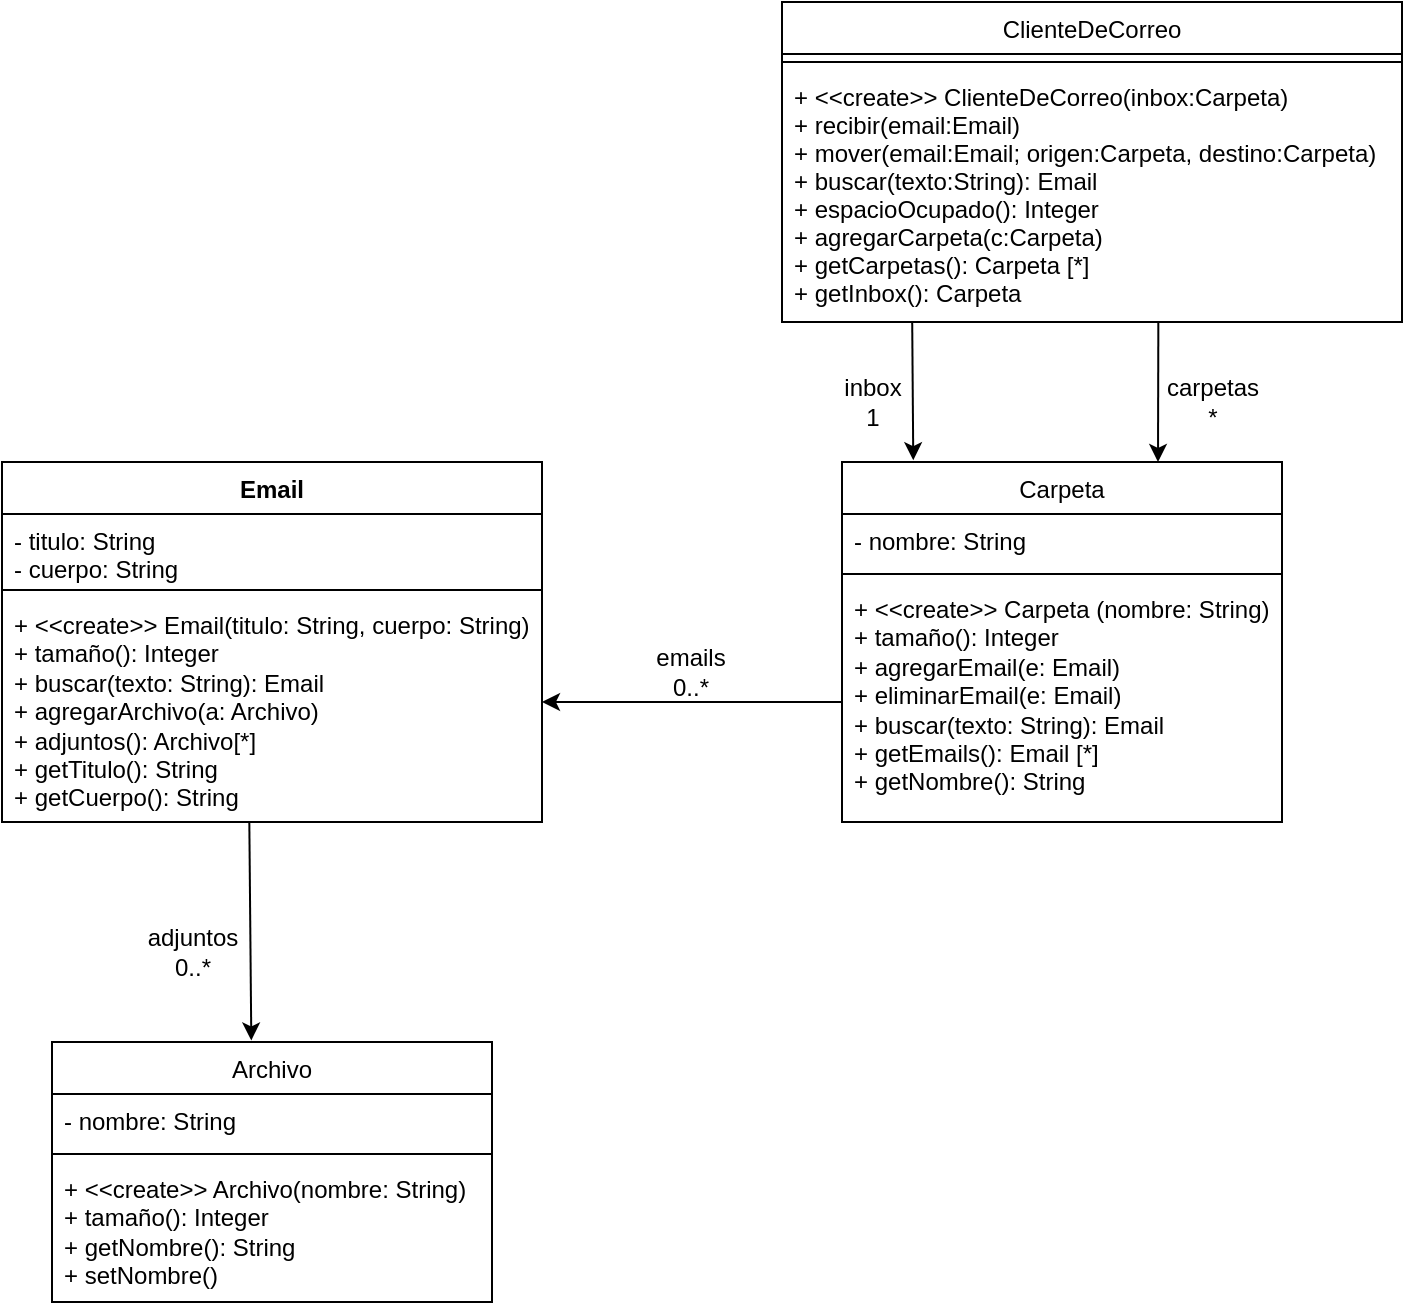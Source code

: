<mxfile version="21.7.5" type="device">
  <diagram id="C5RBs43oDa-KdzZeNtuy" name="Page-1">
    <mxGraphModel dx="326" dy="599" grid="1" gridSize="10" guides="1" tooltips="1" connect="1" arrows="1" fold="1" page="1" pageScale="1" pageWidth="827" pageHeight="1169" math="0" shadow="0">
      <root>
        <mxCell id="WIyWlLk6GJQsqaUBKTNV-0" />
        <mxCell id="WIyWlLk6GJQsqaUBKTNV-1" parent="WIyWlLk6GJQsqaUBKTNV-0" />
        <mxCell id="zkfFHV4jXpPFQw0GAbJ--0" value="ClienteDeCorreo" style="swimlane;fontStyle=0;align=center;verticalAlign=top;childLayout=stackLayout;horizontal=1;startSize=26;horizontalStack=0;resizeParent=1;resizeLast=0;collapsible=1;marginBottom=0;rounded=0;shadow=0;strokeWidth=1;" parent="WIyWlLk6GJQsqaUBKTNV-1" vertex="1">
          <mxGeometry x="460" y="110" width="310" height="160" as="geometry">
            <mxRectangle x="230" y="140" width="160" height="26" as="alternateBounds" />
          </mxGeometry>
        </mxCell>
        <mxCell id="zkfFHV4jXpPFQw0GAbJ--4" value="" style="line;html=1;strokeWidth=1;align=left;verticalAlign=middle;spacingTop=-1;spacingLeft=3;spacingRight=3;rotatable=0;labelPosition=right;points=[];portConstraint=eastwest;" parent="zkfFHV4jXpPFQw0GAbJ--0" vertex="1">
          <mxGeometry y="26" width="310" height="8" as="geometry" />
        </mxCell>
        <mxCell id="zkfFHV4jXpPFQw0GAbJ--5" value="+ &lt;&lt;create&gt;&gt; ClienteDeCorreo(inbox:Carpeta)&#xa;+ recibir(email:Email)&#xa;+ mover(email:Email; origen:Carpeta, destino:Carpeta)&#xa;+ buscar(texto:String): Email&#xa;+ espacioOcupado(): Integer&#xa;+ agregarCarpeta(c:Carpeta)&#xa;+ getCarpetas(): Carpeta [*]&#xa;+ getInbox(): Carpeta" style="text;align=left;verticalAlign=top;spacingLeft=4;spacingRight=4;overflow=hidden;rotatable=0;points=[[0,0.5],[1,0.5]];portConstraint=eastwest;" parent="zkfFHV4jXpPFQw0GAbJ--0" vertex="1">
          <mxGeometry y="34" width="310" height="126" as="geometry" />
        </mxCell>
        <mxCell id="xNBX-Jx2Am1dlPCMJj-s-0" value="&lt;span style=&quot;font-weight: normal;&quot;&gt;Carpeta&lt;/span&gt;" style="swimlane;fontStyle=1;align=center;verticalAlign=top;childLayout=stackLayout;horizontal=1;startSize=26;horizontalStack=0;resizeParent=1;resizeParentMax=0;resizeLast=0;collapsible=1;marginBottom=0;whiteSpace=wrap;html=1;" vertex="1" parent="WIyWlLk6GJQsqaUBKTNV-1">
          <mxGeometry x="490" y="340" width="220" height="180" as="geometry" />
        </mxCell>
        <mxCell id="xNBX-Jx2Am1dlPCMJj-s-1" value="- nombre: String" style="text;strokeColor=none;fillColor=none;align=left;verticalAlign=top;spacingLeft=4;spacingRight=4;overflow=hidden;rotatable=0;points=[[0,0.5],[1,0.5]];portConstraint=eastwest;whiteSpace=wrap;html=1;" vertex="1" parent="xNBX-Jx2Am1dlPCMJj-s-0">
          <mxGeometry y="26" width="220" height="26" as="geometry" />
        </mxCell>
        <mxCell id="xNBX-Jx2Am1dlPCMJj-s-2" value="" style="line;strokeWidth=1;fillColor=none;align=left;verticalAlign=middle;spacingTop=-1;spacingLeft=3;spacingRight=3;rotatable=0;labelPosition=right;points=[];portConstraint=eastwest;strokeColor=inherit;" vertex="1" parent="xNBX-Jx2Am1dlPCMJj-s-0">
          <mxGeometry y="52" width="220" height="8" as="geometry" />
        </mxCell>
        <mxCell id="xNBX-Jx2Am1dlPCMJj-s-3" value="+ &amp;lt;&amp;lt;create&amp;gt;&amp;gt; Carpeta (nombre: String)&lt;br&gt;+ tamaño(): Integer&lt;br&gt;+ agregarEmail(e: Email)&lt;br&gt;+ eliminarEmail(e: Email)&lt;br&gt;+ buscar(texto: String): Email&lt;br&gt;+ getEmails(): Email [*]&lt;br&gt;+ getNombre(): String" style="text;strokeColor=none;fillColor=none;align=left;verticalAlign=top;spacingLeft=4;spacingRight=4;overflow=hidden;rotatable=0;points=[[0,0.5],[1,0.5]];portConstraint=eastwest;whiteSpace=wrap;html=1;" vertex="1" parent="xNBX-Jx2Am1dlPCMJj-s-0">
          <mxGeometry y="60" width="220" height="120" as="geometry" />
        </mxCell>
        <mxCell id="xNBX-Jx2Am1dlPCMJj-s-4" value="Email" style="swimlane;fontStyle=1;align=center;verticalAlign=top;childLayout=stackLayout;horizontal=1;startSize=26;horizontalStack=0;resizeParent=1;resizeParentMax=0;resizeLast=0;collapsible=1;marginBottom=0;whiteSpace=wrap;html=1;" vertex="1" parent="WIyWlLk6GJQsqaUBKTNV-1">
          <mxGeometry x="70" y="340" width="270" height="180" as="geometry" />
        </mxCell>
        <mxCell id="xNBX-Jx2Am1dlPCMJj-s-5" value="- titulo: String&lt;br&gt;- cuerpo: String" style="text;strokeColor=none;fillColor=none;align=left;verticalAlign=top;spacingLeft=4;spacingRight=4;overflow=hidden;rotatable=0;points=[[0,0.5],[1,0.5]];portConstraint=eastwest;whiteSpace=wrap;html=1;" vertex="1" parent="xNBX-Jx2Am1dlPCMJj-s-4">
          <mxGeometry y="26" width="270" height="34" as="geometry" />
        </mxCell>
        <mxCell id="xNBX-Jx2Am1dlPCMJj-s-6" value="" style="line;strokeWidth=1;fillColor=none;align=left;verticalAlign=middle;spacingTop=-1;spacingLeft=3;spacingRight=3;rotatable=0;labelPosition=right;points=[];portConstraint=eastwest;strokeColor=inherit;" vertex="1" parent="xNBX-Jx2Am1dlPCMJj-s-4">
          <mxGeometry y="60" width="270" height="8" as="geometry" />
        </mxCell>
        <mxCell id="xNBX-Jx2Am1dlPCMJj-s-7" value="+ &amp;lt;&amp;lt;create&amp;gt;&amp;gt; Email(titulo: String, cuerpo: String)&lt;br&gt;+ tamaño(): Integer&lt;br&gt;+ buscar(texto: String): Email&lt;br&gt;+ agregarArchivo(a: Archivo)&lt;br&gt;+ adjuntos(): Archivo[*]&lt;br&gt;+ getTitulo(): String&lt;br&gt;+ getCuerpo(): String" style="text;strokeColor=none;fillColor=none;align=left;verticalAlign=top;spacingLeft=4;spacingRight=4;overflow=hidden;rotatable=0;points=[[0,0.5],[1,0.5]];portConstraint=eastwest;whiteSpace=wrap;html=1;" vertex="1" parent="xNBX-Jx2Am1dlPCMJj-s-4">
          <mxGeometry y="68" width="270" height="112" as="geometry" />
        </mxCell>
        <mxCell id="xNBX-Jx2Am1dlPCMJj-s-8" value="&lt;span style=&quot;font-weight: normal;&quot;&gt;Archivo&lt;/span&gt;" style="swimlane;fontStyle=1;align=center;verticalAlign=top;childLayout=stackLayout;horizontal=1;startSize=26;horizontalStack=0;resizeParent=1;resizeParentMax=0;resizeLast=0;collapsible=1;marginBottom=0;whiteSpace=wrap;html=1;" vertex="1" parent="WIyWlLk6GJQsqaUBKTNV-1">
          <mxGeometry x="95" y="630" width="220" height="130" as="geometry" />
        </mxCell>
        <mxCell id="xNBX-Jx2Am1dlPCMJj-s-9" value="- nombre: String" style="text;strokeColor=none;fillColor=none;align=left;verticalAlign=top;spacingLeft=4;spacingRight=4;overflow=hidden;rotatable=0;points=[[0,0.5],[1,0.5]];portConstraint=eastwest;whiteSpace=wrap;html=1;" vertex="1" parent="xNBX-Jx2Am1dlPCMJj-s-8">
          <mxGeometry y="26" width="220" height="26" as="geometry" />
        </mxCell>
        <mxCell id="xNBX-Jx2Am1dlPCMJj-s-10" value="" style="line;strokeWidth=1;fillColor=none;align=left;verticalAlign=middle;spacingTop=-1;spacingLeft=3;spacingRight=3;rotatable=0;labelPosition=right;points=[];portConstraint=eastwest;strokeColor=inherit;" vertex="1" parent="xNBX-Jx2Am1dlPCMJj-s-8">
          <mxGeometry y="52" width="220" height="8" as="geometry" />
        </mxCell>
        <mxCell id="xNBX-Jx2Am1dlPCMJj-s-11" value="+ &amp;lt;&amp;lt;create&amp;gt;&amp;gt; Archivo(nombre: String)&lt;br&gt;+ tamaño(): Integer&lt;br&gt;+ getNombre(): String&lt;br&gt;+ setNombre()" style="text;strokeColor=none;fillColor=none;align=left;verticalAlign=top;spacingLeft=4;spacingRight=4;overflow=hidden;rotatable=0;points=[[0,0.5],[1,0.5]];portConstraint=eastwest;whiteSpace=wrap;html=1;" vertex="1" parent="xNBX-Jx2Am1dlPCMJj-s-8">
          <mxGeometry y="60" width="220" height="70" as="geometry" />
        </mxCell>
        <mxCell id="xNBX-Jx2Am1dlPCMJj-s-12" value="" style="endArrow=classic;html=1;rounded=0;exitX=0.21;exitY=1;exitDx=0;exitDy=0;exitPerimeter=0;entryX=0.162;entryY=-0.005;entryDx=0;entryDy=0;entryPerimeter=0;" edge="1" parent="WIyWlLk6GJQsqaUBKTNV-1" source="zkfFHV4jXpPFQw0GAbJ--5" target="xNBX-Jx2Am1dlPCMJj-s-0">
          <mxGeometry width="50" height="50" relative="1" as="geometry">
            <mxPoint x="530" y="500" as="sourcePoint" />
            <mxPoint x="580" y="450" as="targetPoint" />
          </mxGeometry>
        </mxCell>
        <mxCell id="xNBX-Jx2Am1dlPCMJj-s-13" value="inbox&lt;br&gt;1" style="text;html=1;align=center;verticalAlign=middle;resizable=0;points=[];autosize=1;strokeColor=none;fillColor=none;" vertex="1" parent="WIyWlLk6GJQsqaUBKTNV-1">
          <mxGeometry x="480" y="290" width="50" height="40" as="geometry" />
        </mxCell>
        <mxCell id="xNBX-Jx2Am1dlPCMJj-s-14" value="" style="endArrow=classic;html=1;rounded=0;exitX=0.607;exitY=1.003;exitDx=0;exitDy=0;exitPerimeter=0;" edge="1" parent="WIyWlLk6GJQsqaUBKTNV-1" source="zkfFHV4jXpPFQw0GAbJ--5">
          <mxGeometry width="50" height="50" relative="1" as="geometry">
            <mxPoint x="600" y="410" as="sourcePoint" />
            <mxPoint x="648" y="340" as="targetPoint" />
          </mxGeometry>
        </mxCell>
        <mxCell id="xNBX-Jx2Am1dlPCMJj-s-15" value="carpetas&lt;br&gt;*" style="text;html=1;align=center;verticalAlign=middle;resizable=0;points=[];autosize=1;strokeColor=none;fillColor=none;" vertex="1" parent="WIyWlLk6GJQsqaUBKTNV-1">
          <mxGeometry x="640" y="290" width="70" height="40" as="geometry" />
        </mxCell>
        <mxCell id="xNBX-Jx2Am1dlPCMJj-s-16" value="" style="endArrow=classic;html=1;rounded=0;exitX=0;exitY=0.5;exitDx=0;exitDy=0;" edge="1" parent="WIyWlLk6GJQsqaUBKTNV-1" source="xNBX-Jx2Am1dlPCMJj-s-3">
          <mxGeometry width="50" height="50" relative="1" as="geometry">
            <mxPoint x="380" y="480" as="sourcePoint" />
            <mxPoint x="340" y="460" as="targetPoint" />
          </mxGeometry>
        </mxCell>
        <mxCell id="xNBX-Jx2Am1dlPCMJj-s-17" value="emails&lt;br&gt;0..*" style="text;html=1;align=center;verticalAlign=middle;resizable=0;points=[];autosize=1;strokeColor=none;fillColor=none;" vertex="1" parent="WIyWlLk6GJQsqaUBKTNV-1">
          <mxGeometry x="384" y="425" width="60" height="40" as="geometry" />
        </mxCell>
        <mxCell id="xNBX-Jx2Am1dlPCMJj-s-18" value="" style="endArrow=classic;html=1;rounded=0;exitX=0.458;exitY=0.997;exitDx=0;exitDy=0;exitPerimeter=0;entryX=0.453;entryY=-0.006;entryDx=0;entryDy=0;entryPerimeter=0;" edge="1" parent="WIyWlLk6GJQsqaUBKTNV-1" source="xNBX-Jx2Am1dlPCMJj-s-7" target="xNBX-Jx2Am1dlPCMJj-s-8">
          <mxGeometry width="50" height="50" relative="1" as="geometry">
            <mxPoint x="250" y="660" as="sourcePoint" />
            <mxPoint x="253" y="620" as="targetPoint" />
          </mxGeometry>
        </mxCell>
        <mxCell id="xNBX-Jx2Am1dlPCMJj-s-19" value="adjuntos&lt;br&gt;0..*" style="text;html=1;align=center;verticalAlign=middle;resizable=0;points=[];autosize=1;strokeColor=none;fillColor=none;" vertex="1" parent="WIyWlLk6GJQsqaUBKTNV-1">
          <mxGeometry x="130" y="565" width="70" height="40" as="geometry" />
        </mxCell>
      </root>
    </mxGraphModel>
  </diagram>
</mxfile>
